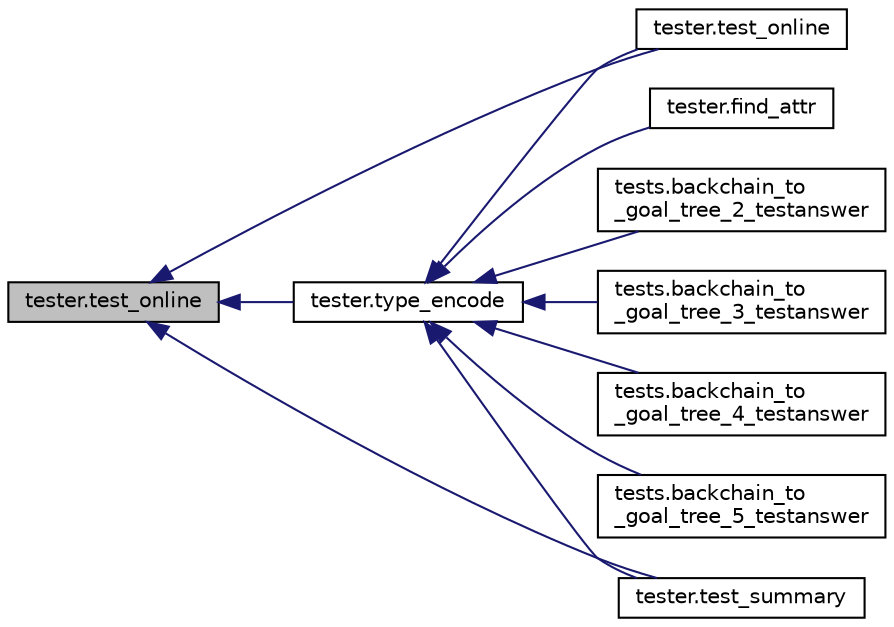 digraph "tester.test_online"
{
  edge [fontname="Helvetica",fontsize="10",labelfontname="Helvetica",labelfontsize="10"];
  node [fontname="Helvetica",fontsize="10",shape=record];
  rankdir="LR";
  Node1 [label="tester.test_online",height=0.2,width=0.4,color="black", fillcolor="grey75", style="filled", fontcolor="black"];
  Node1 -> Node2 [dir="back",color="midnightblue",fontsize="10",style="solid"];
  Node2 [label="tester.type_encode",height=0.2,width=0.4,color="black", fillcolor="white", style="filled",URL="$namespacetester.html#ab0070cd7f476a591eddf95f7e39a3536"];
  Node2 -> Node3 [dir="back",color="midnightblue",fontsize="10",style="solid"];
  Node3 [label="tester.find_attr",height=0.2,width=0.4,color="black", fillcolor="white", style="filled",URL="$namespacetester.html#a7584d50b37dbb2865da4c1e24eddd9e9"];
  Node2 -> Node4 [dir="back",color="midnightblue",fontsize="10",style="solid"];
  Node4 [label="tester.test_online",height=0.2,width=0.4,color="black", fillcolor="white", style="filled",URL="$namespacetester.html#a442800266f41e51c108219d4a1e11330"];
  Node2 -> Node5 [dir="back",color="midnightblue",fontsize="10",style="solid"];
  Node5 [label="tester.test_summary",height=0.2,width=0.4,color="black", fillcolor="white", style="filled",URL="$namespacetester.html#ae3beeb9c73f38d965e46c52c1c5eb155"];
  Node2 -> Node6 [dir="back",color="midnightblue",fontsize="10",style="solid"];
  Node6 [label="tests.backchain_to\l_goal_tree_2_testanswer",height=0.2,width=0.4,color="black", fillcolor="white", style="filled",URL="$namespacetests.html#a24f12472a2f3d045583e3a1e03af88df"];
  Node2 -> Node7 [dir="back",color="midnightblue",fontsize="10",style="solid"];
  Node7 [label="tests.backchain_to\l_goal_tree_3_testanswer",height=0.2,width=0.4,color="black", fillcolor="white", style="filled",URL="$namespacetests.html#a219d9713f1dc40f384d24f13be881b8e"];
  Node2 -> Node8 [dir="back",color="midnightblue",fontsize="10",style="solid"];
  Node8 [label="tests.backchain_to\l_goal_tree_4_testanswer",height=0.2,width=0.4,color="black", fillcolor="white", style="filled",URL="$namespacetests.html#ad0f26c96cd1563b8859472371eafe0de"];
  Node2 -> Node9 [dir="back",color="midnightblue",fontsize="10",style="solid"];
  Node9 [label="tests.backchain_to\l_goal_tree_5_testanswer",height=0.2,width=0.4,color="black", fillcolor="white", style="filled",URL="$namespacetests.html#a713e7a631dbf9c55a2491cf636958a97"];
  Node1 -> Node4 [dir="back",color="midnightblue",fontsize="10",style="solid"];
  Node1 -> Node5 [dir="back",color="midnightblue",fontsize="10",style="solid"];
}
